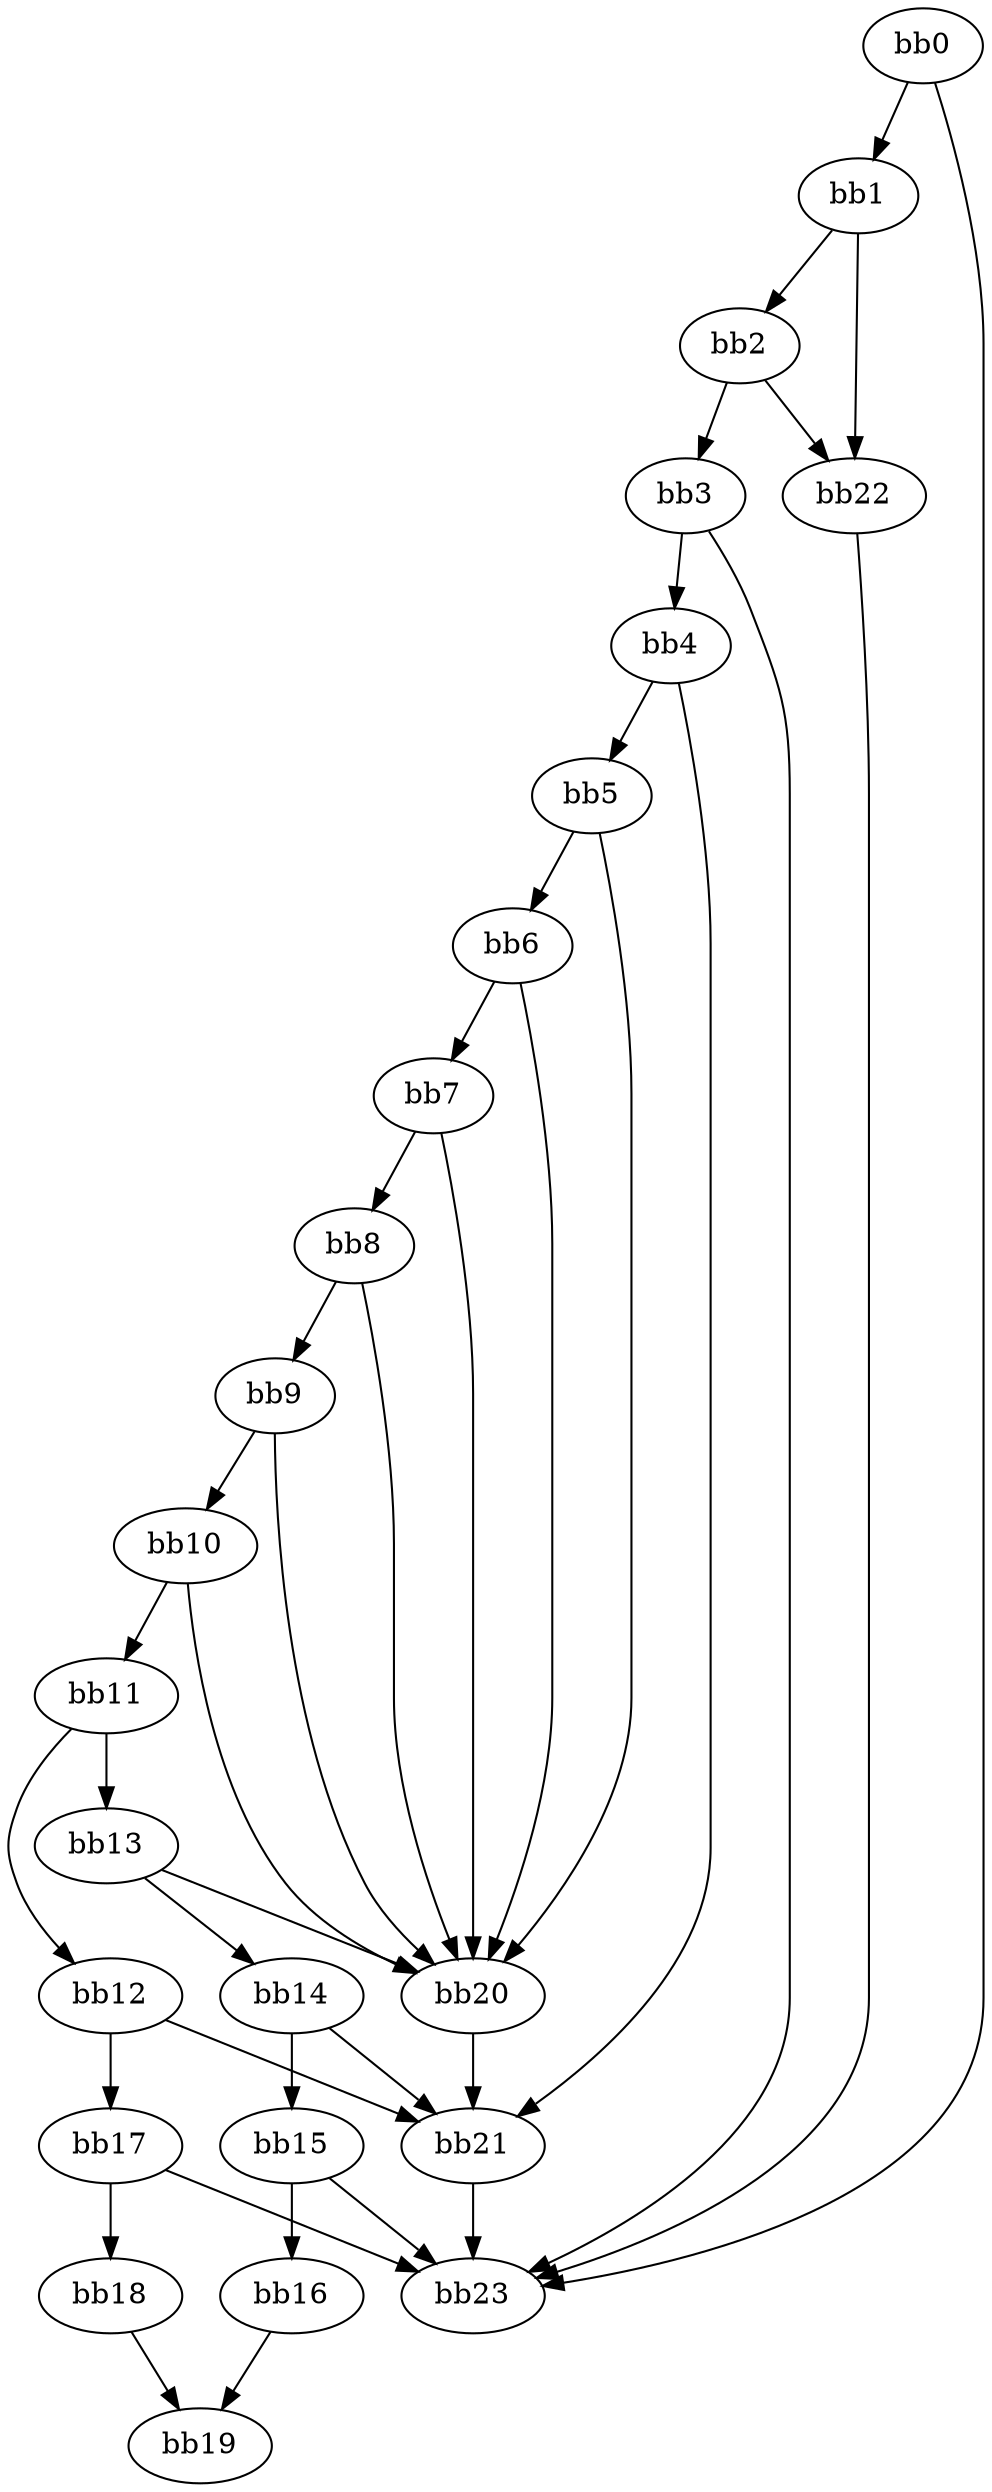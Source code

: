 digraph {
    0 [ label = "bb0\l" ]
    1 [ label = "bb1\l" ]
    2 [ label = "bb2\l" ]
    3 [ label = "bb3\l" ]
    4 [ label = "bb4\l" ]
    5 [ label = "bb5\l" ]
    6 [ label = "bb6\l" ]
    7 [ label = "bb7\l" ]
    8 [ label = "bb8\l" ]
    9 [ label = "bb9\l" ]
    10 [ label = "bb10\l" ]
    11 [ label = "bb11\l" ]
    12 [ label = "bb12\l" ]
    13 [ label = "bb13\l" ]
    14 [ label = "bb14\l" ]
    15 [ label = "bb15\l" ]
    16 [ label = "bb16\l" ]
    17 [ label = "bb17\l" ]
    18 [ label = "bb18\l" ]
    19 [ label = "bb19\l" ]
    20 [ label = "bb20\l" ]
    21 [ label = "bb21\l" ]
    22 [ label = "bb22\l" ]
    23 [ label = "bb23\l" ]
    0 -> 1 [ ]
    0 -> 23 [ ]
    1 -> 2 [ ]
    1 -> 22 [ ]
    2 -> 3 [ ]
    2 -> 22 [ ]
    3 -> 4 [ ]
    3 -> 23 [ ]
    4 -> 5 [ ]
    4 -> 21 [ ]
    5 -> 6 [ ]
    5 -> 20 [ ]
    6 -> 7 [ ]
    6 -> 20 [ ]
    7 -> 8 [ ]
    7 -> 20 [ ]
    8 -> 9 [ ]
    8 -> 20 [ ]
    9 -> 10 [ ]
    9 -> 20 [ ]
    10 -> 11 [ ]
    10 -> 20 [ ]
    11 -> 12 [ ]
    11 -> 13 [ ]
    12 -> 17 [ ]
    12 -> 21 [ ]
    13 -> 14 [ ]
    13 -> 20 [ ]
    14 -> 15 [ ]
    14 -> 21 [ ]
    15 -> 16 [ ]
    15 -> 23 [ ]
    16 -> 19 [ ]
    17 -> 18 [ ]
    17 -> 23 [ ]
    18 -> 19 [ ]
    20 -> 21 [ ]
    21 -> 23 [ ]
    22 -> 23 [ ]
}

